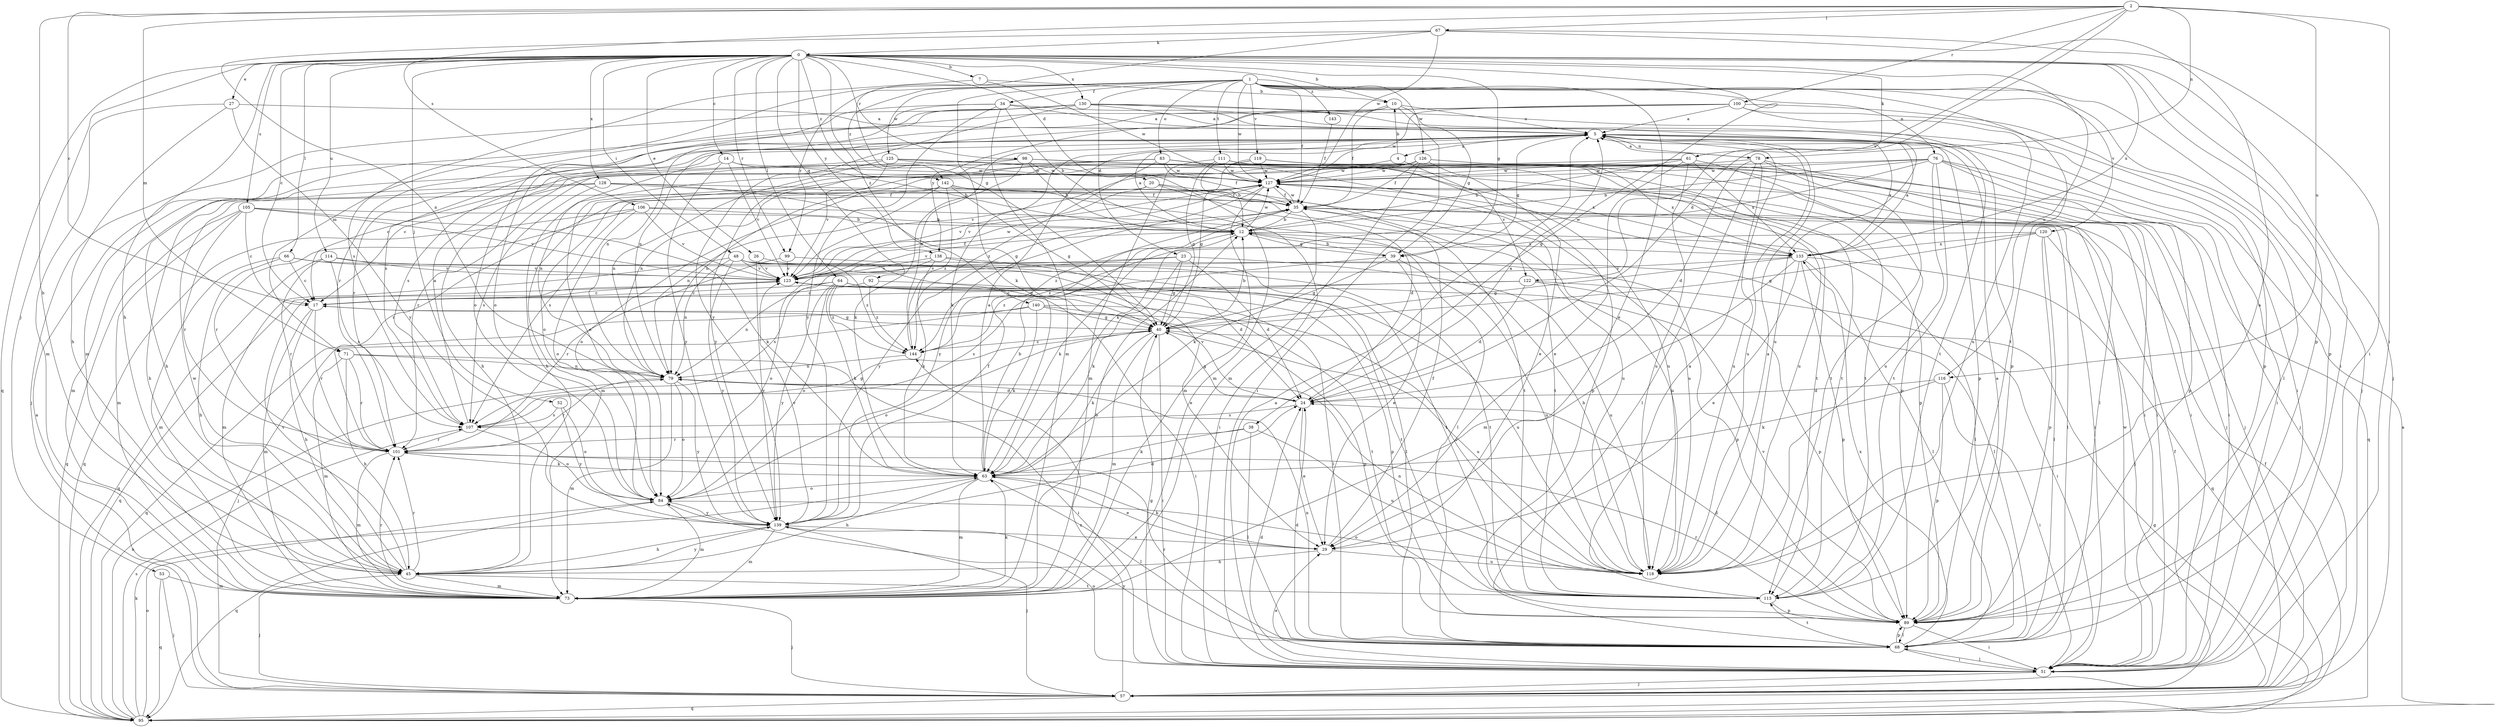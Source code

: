 strict digraph  {
0;
1;
2;
4;
5;
7;
10;
12;
14;
17;
20;
23;
24;
26;
27;
29;
34;
35;
38;
39;
40;
45;
48;
51;
52;
53;
57;
61;
63;
64;
66;
67;
68;
71;
73;
76;
78;
79;
83;
84;
89;
92;
95;
98;
99;
100;
101;
105;
106;
107;
111;
113;
114;
116;
118;
119;
120;
122;
123;
125;
126;
127;
128;
130;
133;
138;
139;
140;
142;
143;
144;
0 -> 7  [label=b];
0 -> 10  [label=b];
0 -> 14  [label=c];
0 -> 17  [label=c];
0 -> 20  [label=d];
0 -> 26  [label=e];
0 -> 27  [label=e];
0 -> 38  [label=g];
0 -> 39  [label=g];
0 -> 45  [label=h];
0 -> 48  [label=i];
0 -> 51  [label=i];
0 -> 52  [label=j];
0 -> 53  [label=j];
0 -> 57  [label=j];
0 -> 61  [label=k];
0 -> 64  [label=l];
0 -> 66  [label=l];
0 -> 89  [label=p];
0 -> 92  [label=q];
0 -> 95  [label=q];
0 -> 98  [label=r];
0 -> 99  [label=r];
0 -> 105  [label=s];
0 -> 114  [label=u];
0 -> 116  [label=u];
0 -> 128  [label=x];
0 -> 130  [label=x];
0 -> 133  [label=x];
0 -> 138  [label=y];
0 -> 140  [label=z];
0 -> 142  [label=z];
1 -> 23  [label=d];
1 -> 29  [label=e];
1 -> 34  [label=f];
1 -> 35  [label=f];
1 -> 57  [label=j];
1 -> 63  [label=k];
1 -> 71  [label=m];
1 -> 76  [label=n];
1 -> 83  [label=o];
1 -> 89  [label=p];
1 -> 99  [label=r];
1 -> 111  [label=t];
1 -> 113  [label=t];
1 -> 119  [label=v];
1 -> 120  [label=v];
1 -> 125  [label=w];
1 -> 126  [label=w];
1 -> 127  [label=w];
1 -> 142  [label=z];
1 -> 143  [label=z];
2 -> 17  [label=c];
2 -> 24  [label=d];
2 -> 45  [label=h];
2 -> 51  [label=i];
2 -> 67  [label=l];
2 -> 71  [label=m];
2 -> 78  [label=n];
2 -> 100  [label=r];
2 -> 106  [label=s];
2 -> 116  [label=u];
2 -> 122  [label=v];
4 -> 10  [label=b];
4 -> 122  [label=v];
4 -> 127  [label=w];
5 -> 4  [label=a];
5 -> 39  [label=g];
5 -> 51  [label=i];
5 -> 63  [label=k];
5 -> 78  [label=n];
5 -> 89  [label=p];
5 -> 101  [label=r];
5 -> 107  [label=s];
5 -> 118  [label=u];
5 -> 133  [label=x];
7 -> 10  [label=b];
7 -> 107  [label=s];
7 -> 127  [label=w];
10 -> 5  [label=a];
10 -> 35  [label=f];
10 -> 39  [label=g];
10 -> 51  [label=i];
10 -> 73  [label=m];
10 -> 138  [label=y];
12 -> 5  [label=a];
12 -> 39  [label=g];
12 -> 63  [label=k];
12 -> 68  [label=l];
12 -> 123  [label=v];
12 -> 127  [label=w];
12 -> 133  [label=x];
14 -> 12  [label=b];
14 -> 79  [label=n];
14 -> 123  [label=v];
14 -> 127  [label=w];
14 -> 139  [label=y];
17 -> 40  [label=g];
17 -> 45  [label=h];
17 -> 73  [label=m];
17 -> 101  [label=r];
20 -> 24  [label=d];
20 -> 35  [label=f];
20 -> 101  [label=r];
20 -> 113  [label=t];
20 -> 123  [label=v];
23 -> 24  [label=d];
23 -> 40  [label=g];
23 -> 63  [label=k];
23 -> 107  [label=s];
23 -> 118  [label=u];
23 -> 123  [label=v];
24 -> 5  [label=a];
24 -> 29  [label=e];
24 -> 40  [label=g];
24 -> 107  [label=s];
24 -> 123  [label=v];
26 -> 123  [label=v];
26 -> 139  [label=y];
26 -> 144  [label=z];
27 -> 5  [label=a];
27 -> 45  [label=h];
27 -> 73  [label=m];
27 -> 139  [label=y];
29 -> 35  [label=f];
29 -> 45  [label=h];
29 -> 63  [label=k];
29 -> 118  [label=u];
34 -> 5  [label=a];
34 -> 12  [label=b];
34 -> 51  [label=i];
34 -> 73  [label=m];
34 -> 79  [label=n];
34 -> 84  [label=o];
34 -> 139  [label=y];
35 -> 12  [label=b];
35 -> 63  [label=k];
35 -> 68  [label=l];
35 -> 118  [label=u];
35 -> 127  [label=w];
35 -> 139  [label=y];
35 -> 144  [label=z];
38 -> 63  [label=k];
38 -> 68  [label=l];
38 -> 101  [label=r];
38 -> 118  [label=u];
39 -> 12  [label=b];
39 -> 29  [label=e];
39 -> 40  [label=g];
39 -> 118  [label=u];
39 -> 144  [label=z];
40 -> 12  [label=b];
40 -> 51  [label=i];
40 -> 63  [label=k];
40 -> 73  [label=m];
40 -> 84  [label=o];
40 -> 118  [label=u];
40 -> 144  [label=z];
45 -> 57  [label=j];
45 -> 73  [label=m];
45 -> 101  [label=r];
45 -> 113  [label=t];
45 -> 123  [label=v];
45 -> 127  [label=w];
45 -> 139  [label=y];
48 -> 40  [label=g];
48 -> 68  [label=l];
48 -> 73  [label=m];
48 -> 79  [label=n];
48 -> 113  [label=t];
48 -> 123  [label=v];
48 -> 139  [label=y];
51 -> 5  [label=a];
51 -> 24  [label=d];
51 -> 29  [label=e];
51 -> 40  [label=g];
51 -> 57  [label=j];
51 -> 68  [label=l];
51 -> 84  [label=o];
51 -> 127  [label=w];
52 -> 84  [label=o];
52 -> 107  [label=s];
52 -> 139  [label=y];
53 -> 57  [label=j];
53 -> 73  [label=m];
53 -> 95  [label=q];
57 -> 5  [label=a];
57 -> 35  [label=f];
57 -> 95  [label=q];
57 -> 144  [label=z];
61 -> 12  [label=b];
61 -> 29  [label=e];
61 -> 89  [label=p];
61 -> 118  [label=u];
61 -> 123  [label=v];
61 -> 127  [label=w];
61 -> 133  [label=x];
63 -> 5  [label=a];
63 -> 12  [label=b];
63 -> 29  [label=e];
63 -> 45  [label=h];
63 -> 68  [label=l];
63 -> 73  [label=m];
63 -> 84  [label=o];
64 -> 17  [label=c];
64 -> 63  [label=k];
64 -> 79  [label=n];
64 -> 84  [label=o];
64 -> 89  [label=p];
64 -> 113  [label=t];
64 -> 118  [label=u];
64 -> 139  [label=y];
64 -> 144  [label=z];
66 -> 17  [label=c];
66 -> 45  [label=h];
66 -> 73  [label=m];
66 -> 113  [label=t];
66 -> 123  [label=v];
67 -> 40  [label=g];
67 -> 51  [label=i];
67 -> 79  [label=n];
67 -> 118  [label=u];
67 -> 127  [label=w];
67 -> 0  [label=k];
68 -> 24  [label=d];
68 -> 51  [label=i];
68 -> 79  [label=n];
68 -> 89  [label=p];
68 -> 101  [label=r];
68 -> 113  [label=t];
68 -> 133  [label=x];
68 -> 139  [label=y];
71 -> 45  [label=h];
71 -> 51  [label=i];
71 -> 73  [label=m];
71 -> 79  [label=n];
71 -> 101  [label=r];
73 -> 12  [label=b];
73 -> 57  [label=j];
73 -> 63  [label=k];
73 -> 101  [label=r];
76 -> 12  [label=b];
76 -> 51  [label=i];
76 -> 57  [label=j];
76 -> 63  [label=k];
76 -> 79  [label=n];
76 -> 89  [label=p];
76 -> 113  [label=t];
76 -> 118  [label=u];
76 -> 127  [label=w];
78 -> 5  [label=a];
78 -> 24  [label=d];
78 -> 51  [label=i];
78 -> 68  [label=l];
78 -> 113  [label=t];
78 -> 118  [label=u];
78 -> 127  [label=w];
79 -> 24  [label=d];
79 -> 73  [label=m];
79 -> 84  [label=o];
79 -> 101  [label=r];
79 -> 139  [label=y];
83 -> 17  [label=c];
83 -> 35  [label=f];
83 -> 79  [label=n];
83 -> 95  [label=q];
83 -> 101  [label=r];
83 -> 113  [label=t];
83 -> 118  [label=u];
83 -> 127  [label=w];
83 -> 144  [label=z];
84 -> 73  [label=m];
84 -> 95  [label=q];
84 -> 139  [label=y];
89 -> 5  [label=a];
89 -> 24  [label=d];
89 -> 51  [label=i];
89 -> 68  [label=l];
89 -> 101  [label=r];
89 -> 123  [label=v];
92 -> 17  [label=c];
92 -> 68  [label=l];
92 -> 144  [label=z];
95 -> 5  [label=a];
95 -> 35  [label=f];
95 -> 40  [label=g];
95 -> 63  [label=k];
95 -> 79  [label=n];
95 -> 84  [label=o];
95 -> 107  [label=s];
98 -> 12  [label=b];
98 -> 45  [label=h];
98 -> 63  [label=k];
98 -> 89  [label=p];
98 -> 127  [label=w];
98 -> 133  [label=x];
98 -> 139  [label=y];
99 -> 68  [label=l];
99 -> 101  [label=r];
99 -> 123  [label=v];
100 -> 5  [label=a];
100 -> 68  [label=l];
100 -> 79  [label=n];
100 -> 89  [label=p];
100 -> 107  [label=s];
100 -> 118  [label=u];
100 -> 127  [label=w];
101 -> 63  [label=k];
101 -> 73  [label=m];
105 -> 12  [label=b];
105 -> 17  [label=c];
105 -> 63  [label=k];
105 -> 73  [label=m];
105 -> 95  [label=q];
105 -> 101  [label=r];
105 -> 123  [label=v];
106 -> 12  [label=b];
106 -> 68  [label=l];
106 -> 84  [label=o];
106 -> 95  [label=q];
106 -> 101  [label=r];
106 -> 123  [label=v];
107 -> 5  [label=a];
107 -> 40  [label=g];
107 -> 84  [label=o];
107 -> 101  [label=r];
111 -> 12  [label=b];
111 -> 40  [label=g];
111 -> 51  [label=i];
111 -> 57  [label=j];
111 -> 73  [label=m];
111 -> 113  [label=t];
111 -> 127  [label=w];
113 -> 5  [label=a];
113 -> 89  [label=p];
114 -> 29  [label=e];
114 -> 95  [label=q];
114 -> 101  [label=r];
114 -> 107  [label=s];
114 -> 123  [label=v];
116 -> 24  [label=d];
116 -> 51  [label=i];
116 -> 63  [label=k];
116 -> 89  [label=p];
118 -> 5  [label=a];
118 -> 12  [label=b];
118 -> 17  [label=c];
118 -> 79  [label=n];
118 -> 84  [label=o];
119 -> 40  [label=g];
119 -> 45  [label=h];
119 -> 51  [label=i];
119 -> 57  [label=j];
119 -> 84  [label=o];
119 -> 113  [label=t];
119 -> 127  [label=w];
120 -> 40  [label=g];
120 -> 57  [label=j];
120 -> 68  [label=l];
120 -> 89  [label=p];
120 -> 133  [label=x];
120 -> 144  [label=z];
122 -> 17  [label=c];
122 -> 24  [label=d];
122 -> 51  [label=i];
122 -> 89  [label=p];
122 -> 107  [label=s];
123 -> 17  [label=c];
123 -> 35  [label=f];
123 -> 51  [label=i];
123 -> 95  [label=q];
123 -> 127  [label=w];
125 -> 45  [label=h];
125 -> 73  [label=m];
125 -> 79  [label=n];
125 -> 118  [label=u];
125 -> 123  [label=v];
125 -> 127  [label=w];
126 -> 17  [label=c];
126 -> 29  [label=e];
126 -> 35  [label=f];
126 -> 68  [label=l];
126 -> 73  [label=m];
126 -> 84  [label=o];
126 -> 127  [label=w];
126 -> 133  [label=x];
127 -> 35  [label=f];
127 -> 51  [label=i];
127 -> 73  [label=m];
127 -> 89  [label=p];
127 -> 107  [label=s];
127 -> 118  [label=u];
127 -> 123  [label=v];
127 -> 139  [label=y];
128 -> 35  [label=f];
128 -> 40  [label=g];
128 -> 45  [label=h];
128 -> 73  [label=m];
128 -> 107  [label=s];
128 -> 118  [label=u];
130 -> 5  [label=a];
130 -> 57  [label=j];
130 -> 84  [label=o];
130 -> 89  [label=p];
130 -> 101  [label=r];
130 -> 113  [label=t];
130 -> 118  [label=u];
130 -> 139  [label=y];
133 -> 5  [label=a];
133 -> 29  [label=e];
133 -> 40  [label=g];
133 -> 68  [label=l];
133 -> 73  [label=m];
133 -> 89  [label=p];
133 -> 95  [label=q];
133 -> 123  [label=v];
133 -> 127  [label=w];
138 -> 24  [label=d];
138 -> 63  [label=k];
138 -> 84  [label=o];
138 -> 89  [label=p];
138 -> 123  [label=v];
139 -> 24  [label=d];
139 -> 29  [label=e];
139 -> 35  [label=f];
139 -> 45  [label=h];
139 -> 57  [label=j];
139 -> 73  [label=m];
139 -> 123  [label=v];
140 -> 40  [label=g];
140 -> 57  [label=j];
140 -> 63  [label=k];
140 -> 89  [label=p];
140 -> 95  [label=q];
140 -> 113  [label=t];
142 -> 35  [label=f];
142 -> 40  [label=g];
142 -> 51  [label=i];
142 -> 73  [label=m];
142 -> 79  [label=n];
142 -> 84  [label=o];
142 -> 113  [label=t];
142 -> 144  [label=z];
143 -> 35  [label=f];
144 -> 5  [label=a];
144 -> 79  [label=n];
}
